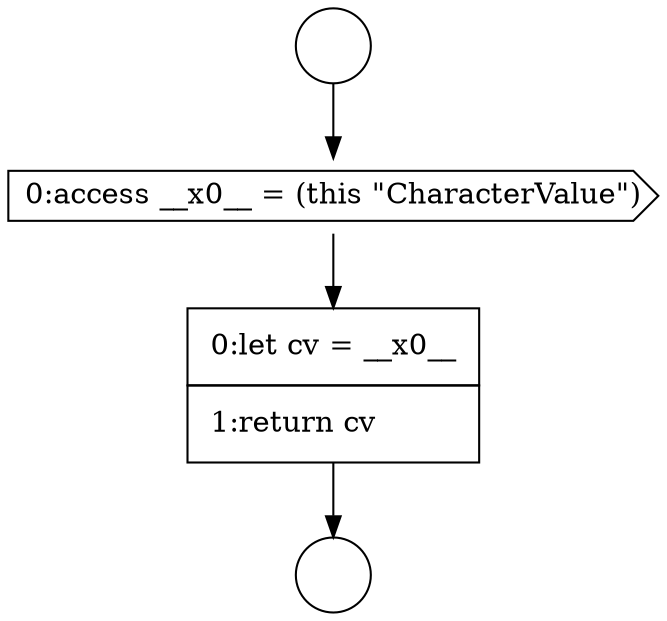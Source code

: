digraph {
  node14825 [shape=circle label=" " color="black" fillcolor="white" style=filled]
  node14827 [shape=cds, label=<<font color="black">0:access __x0__ = (this &quot;CharacterValue&quot;)</font>> color="black" fillcolor="white" style=filled]
  node14828 [shape=none, margin=0, label=<<font color="black">
    <table border="0" cellborder="1" cellspacing="0" cellpadding="10">
      <tr><td align="left">0:let cv = __x0__</td></tr>
      <tr><td align="left">1:return cv</td></tr>
    </table>
  </font>> color="black" fillcolor="white" style=filled]
  node14826 [shape=circle label=" " color="black" fillcolor="white" style=filled]
  node14825 -> node14827 [ color="black"]
  node14827 -> node14828 [ color="black"]
  node14828 -> node14826 [ color="black"]
}
